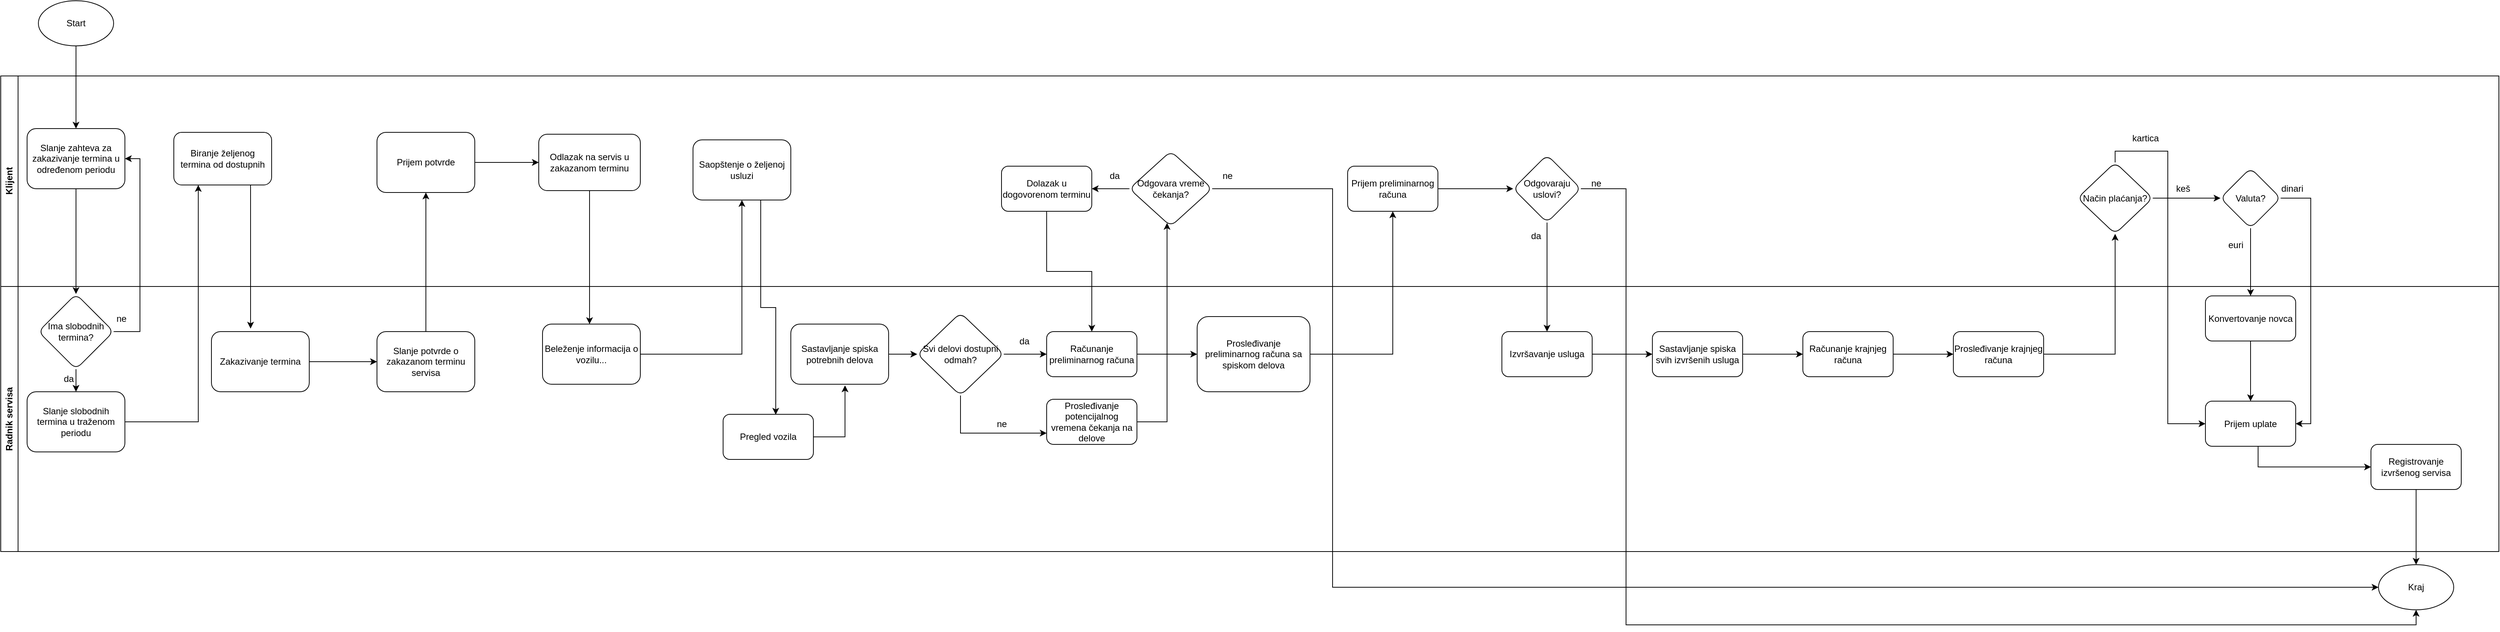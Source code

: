 <mxfile version="25.0.3">
  <diagram name="Page-1" id="wZKpR0ADGOxf-cnX8LAV">
    <mxGraphModel dx="1533" dy="1978" grid="1" gridSize="10" guides="1" tooltips="1" connect="1" arrows="1" fold="1" page="1" pageScale="1" pageWidth="850" pageHeight="1100" math="0" shadow="0">
      <root>
        <mxCell id="0" />
        <mxCell id="1" parent="0" />
        <mxCell id="facUj9hmxvYS1knWhMcW-2" value="Radnik servisa" style="swimlane;horizontal=0;whiteSpace=wrap;html=1;" parent="1" vertex="1">
          <mxGeometry y="360" width="3320" height="352.5" as="geometry" />
        </mxCell>
        <mxCell id="facUj9hmxvYS1knWhMcW-5" value="Slanje slobodnih termina u traženom periodu" style="rounded=1;whiteSpace=wrap;html=1;" parent="facUj9hmxvYS1knWhMcW-2" vertex="1">
          <mxGeometry x="35" y="140" width="130" height="80" as="geometry" />
        </mxCell>
        <mxCell id="facUj9hmxvYS1knWhMcW-15" value="" style="edgeStyle=orthogonalEdgeStyle;rounded=0;orthogonalLoop=1;jettySize=auto;html=1;" parent="facUj9hmxvYS1knWhMcW-2" source="facUj9hmxvYS1knWhMcW-10" target="facUj9hmxvYS1knWhMcW-14" edge="1">
          <mxGeometry relative="1" as="geometry" />
        </mxCell>
        <mxCell id="facUj9hmxvYS1knWhMcW-10" value="Zakazivanje termina" style="rounded=1;whiteSpace=wrap;html=1;" parent="facUj9hmxvYS1knWhMcW-2" vertex="1">
          <mxGeometry x="280" y="60" width="130" height="80" as="geometry" />
        </mxCell>
        <mxCell id="facUj9hmxvYS1knWhMcW-14" value="Slanje potvrde o zakazanom terminu servisa" style="rounded=1;whiteSpace=wrap;html=1;" parent="facUj9hmxvYS1knWhMcW-2" vertex="1">
          <mxGeometry x="500" y="60" width="130" height="80" as="geometry" />
        </mxCell>
        <mxCell id="facUj9hmxvYS1knWhMcW-22" value="Beleženje informacija o vozilu..." style="rounded=1;whiteSpace=wrap;html=1;" parent="facUj9hmxvYS1knWhMcW-2" vertex="1">
          <mxGeometry x="720" y="50" width="130" height="80" as="geometry" />
        </mxCell>
        <mxCell id="facUj9hmxvYS1knWhMcW-26" value="" style="edgeStyle=orthogonalEdgeStyle;rounded=0;orthogonalLoop=1;jettySize=auto;html=1;" parent="facUj9hmxvYS1knWhMcW-2" source="facUj9hmxvYS1knWhMcW-24" target="facUj9hmxvYS1knWhMcW-5" edge="1">
          <mxGeometry relative="1" as="geometry" />
        </mxCell>
        <mxCell id="S1uxRP6Y9a0yCJ43lqCC-81" style="edgeStyle=orthogonalEdgeStyle;rounded=0;orthogonalLoop=1;jettySize=auto;html=1;entryX=1;entryY=0.5;entryDx=0;entryDy=0;" edge="1" parent="facUj9hmxvYS1knWhMcW-2" source="facUj9hmxvYS1knWhMcW-24" target="facUj9hmxvYS1knWhMcW-4">
          <mxGeometry relative="1" as="geometry">
            <Array as="points">
              <mxPoint x="185" y="60" />
              <mxPoint x="185" y="-170" />
            </Array>
          </mxGeometry>
        </mxCell>
        <mxCell id="facUj9hmxvYS1knWhMcW-24" value="Ima slobodnih termina?" style="rhombus;whiteSpace=wrap;html=1;rounded=1;" parent="facUj9hmxvYS1knWhMcW-2" vertex="1">
          <mxGeometry x="50" y="10" width="100" height="100" as="geometry" />
        </mxCell>
        <mxCell id="S1uxRP6Y9a0yCJ43lqCC-4" value="" style="edgeStyle=orthogonalEdgeStyle;rounded=0;orthogonalLoop=1;jettySize=auto;html=1;" edge="1" parent="facUj9hmxvYS1knWhMcW-2" source="S1uxRP6Y9a0yCJ43lqCC-1" target="S1uxRP6Y9a0yCJ43lqCC-3">
          <mxGeometry relative="1" as="geometry" />
        </mxCell>
        <mxCell id="S1uxRP6Y9a0yCJ43lqCC-1" value="Sastavljanje spiska potrebnih delova" style="rounded=1;whiteSpace=wrap;html=1;" vertex="1" parent="facUj9hmxvYS1knWhMcW-2">
          <mxGeometry x="1050" y="50" width="130" height="80" as="geometry" />
        </mxCell>
        <mxCell id="S1uxRP6Y9a0yCJ43lqCC-6" value="" style="edgeStyle=orthogonalEdgeStyle;rounded=0;orthogonalLoop=1;jettySize=auto;html=1;" edge="1" parent="facUj9hmxvYS1knWhMcW-2" source="S1uxRP6Y9a0yCJ43lqCC-3" target="S1uxRP6Y9a0yCJ43lqCC-5">
          <mxGeometry relative="1" as="geometry" />
        </mxCell>
        <mxCell id="S1uxRP6Y9a0yCJ43lqCC-11" style="edgeStyle=orthogonalEdgeStyle;rounded=0;orthogonalLoop=1;jettySize=auto;html=1;entryX=0;entryY=0.75;entryDx=0;entryDy=0;" edge="1" parent="facUj9hmxvYS1knWhMcW-2" source="S1uxRP6Y9a0yCJ43lqCC-3" target="S1uxRP6Y9a0yCJ43lqCC-10">
          <mxGeometry relative="1" as="geometry">
            <Array as="points">
              <mxPoint x="1276" y="195" />
            </Array>
          </mxGeometry>
        </mxCell>
        <mxCell id="S1uxRP6Y9a0yCJ43lqCC-3" value="Svi delovi dostupni odmah?" style="rhombus;whiteSpace=wrap;html=1;rounded=1;" vertex="1" parent="facUj9hmxvYS1knWhMcW-2">
          <mxGeometry x="1218" y="35" width="115" height="110" as="geometry" />
        </mxCell>
        <mxCell id="S1uxRP6Y9a0yCJ43lqCC-8" value="" style="edgeStyle=orthogonalEdgeStyle;rounded=0;orthogonalLoop=1;jettySize=auto;html=1;" edge="1" parent="facUj9hmxvYS1knWhMcW-2" source="S1uxRP6Y9a0yCJ43lqCC-5" target="S1uxRP6Y9a0yCJ43lqCC-7">
          <mxGeometry relative="1" as="geometry" />
        </mxCell>
        <mxCell id="S1uxRP6Y9a0yCJ43lqCC-5" value="Računanje preliminarnog računa" style="whiteSpace=wrap;html=1;rounded=1;" vertex="1" parent="facUj9hmxvYS1knWhMcW-2">
          <mxGeometry x="1390" y="60" width="120" height="60" as="geometry" />
        </mxCell>
        <mxCell id="S1uxRP6Y9a0yCJ43lqCC-7" value="Prosleđivanje preliminarnog računa sa spiskom delova" style="whiteSpace=wrap;html=1;rounded=1;" vertex="1" parent="facUj9hmxvYS1knWhMcW-2">
          <mxGeometry x="1590" y="40" width="150" height="100" as="geometry" />
        </mxCell>
        <mxCell id="S1uxRP6Y9a0yCJ43lqCC-10" value="Prosleđivanje potencijalnog vremena čekanja na delove" style="whiteSpace=wrap;html=1;rounded=1;" vertex="1" parent="facUj9hmxvYS1knWhMcW-2">
          <mxGeometry x="1390" y="150" width="120" height="60" as="geometry" />
        </mxCell>
        <mxCell id="facUj9hmxvYS1knWhMcW-1" value="Klijent" style="swimlane;horizontal=0;whiteSpace=wrap;html=1;" parent="facUj9hmxvYS1knWhMcW-2" vertex="1">
          <mxGeometry y="-280" width="3320" height="280" as="geometry" />
        </mxCell>
        <mxCell id="facUj9hmxvYS1knWhMcW-4" value="Slanje zahteva za zakazivanje termina u određenom periodu" style="rounded=1;whiteSpace=wrap;html=1;" parent="facUj9hmxvYS1knWhMcW-1" vertex="1">
          <mxGeometry x="35" y="70" width="130" height="80" as="geometry" />
        </mxCell>
        <mxCell id="facUj9hmxvYS1knWhMcW-6" value="Biranje željenog termina od dostupnih" style="rounded=1;whiteSpace=wrap;html=1;" parent="facUj9hmxvYS1knWhMcW-1" vertex="1">
          <mxGeometry x="230" y="75" width="130" height="70" as="geometry" />
        </mxCell>
        <mxCell id="facUj9hmxvYS1knWhMcW-19" value="" style="edgeStyle=orthogonalEdgeStyle;rounded=0;orthogonalLoop=1;jettySize=auto;html=1;" parent="facUj9hmxvYS1knWhMcW-1" source="facUj9hmxvYS1knWhMcW-16" target="facUj9hmxvYS1knWhMcW-18" edge="1">
          <mxGeometry relative="1" as="geometry" />
        </mxCell>
        <mxCell id="facUj9hmxvYS1knWhMcW-16" value="Prijem potvrde" style="rounded=1;whiteSpace=wrap;html=1;" parent="facUj9hmxvYS1knWhMcW-1" vertex="1">
          <mxGeometry x="500" y="75" width="130" height="80" as="geometry" />
        </mxCell>
        <mxCell id="ShJnebFxyu8DqBPagoaD-1" style="edgeStyle=orthogonalEdgeStyle;rounded=0;orthogonalLoop=1;jettySize=auto;html=1;" parent="facUj9hmxvYS1knWhMcW-1" source="facUj9hmxvYS1knWhMcW-18" edge="1">
          <mxGeometry relative="1" as="geometry">
            <mxPoint x="782.5" y="330" as="targetPoint" />
          </mxGeometry>
        </mxCell>
        <mxCell id="facUj9hmxvYS1knWhMcW-18" value="Odlazak na servis u zakazanom terminu" style="whiteSpace=wrap;html=1;rounded=1;" parent="facUj9hmxvYS1knWhMcW-1" vertex="1">
          <mxGeometry x="715" y="77.5" width="135" height="75" as="geometry" />
        </mxCell>
        <mxCell id="S1uxRP6Y9a0yCJ43lqCC-89" value="" style="edgeStyle=orthogonalEdgeStyle;rounded=0;orthogonalLoop=1;jettySize=auto;html=1;" edge="1" parent="facUj9hmxvYS1knWhMcW-1" source="S1uxRP6Y9a0yCJ43lqCC-31" target="S1uxRP6Y9a0yCJ43lqCC-88">
          <mxGeometry relative="1" as="geometry" />
        </mxCell>
        <mxCell id="S1uxRP6Y9a0yCJ43lqCC-31" value="Odgovara vreme čekanja?" style="rhombus;whiteSpace=wrap;html=1;rounded=1;" vertex="1" parent="facUj9hmxvYS1knWhMcW-1">
          <mxGeometry x="1500" y="100" width="110" height="100" as="geometry" />
        </mxCell>
        <mxCell id="S1uxRP6Y9a0yCJ43lqCC-42" value="" style="edgeStyle=orthogonalEdgeStyle;rounded=0;orthogonalLoop=1;jettySize=auto;html=1;" edge="1" parent="facUj9hmxvYS1knWhMcW-1" source="S1uxRP6Y9a0yCJ43lqCC-35" target="S1uxRP6Y9a0yCJ43lqCC-41">
          <mxGeometry relative="1" as="geometry" />
        </mxCell>
        <mxCell id="S1uxRP6Y9a0yCJ43lqCC-35" value="Prijem preliminarnog računa" style="whiteSpace=wrap;html=1;rounded=1;" vertex="1" parent="facUj9hmxvYS1knWhMcW-1">
          <mxGeometry x="1790" y="120" width="120" height="60" as="geometry" />
        </mxCell>
        <mxCell id="S1uxRP6Y9a0yCJ43lqCC-41" value="Odgovaraju uslovi?" style="rhombus;whiteSpace=wrap;html=1;rounded=1;" vertex="1" parent="facUj9hmxvYS1knWhMcW-1">
          <mxGeometry x="2010" y="105" width="90" height="90" as="geometry" />
        </mxCell>
        <mxCell id="S1uxRP6Y9a0yCJ43lqCC-60" value="" style="edgeStyle=orthogonalEdgeStyle;rounded=0;orthogonalLoop=1;jettySize=auto;html=1;" edge="1" parent="facUj9hmxvYS1knWhMcW-1" source="S1uxRP6Y9a0yCJ43lqCC-57" target="S1uxRP6Y9a0yCJ43lqCC-59">
          <mxGeometry relative="1" as="geometry" />
        </mxCell>
        <mxCell id="S1uxRP6Y9a0yCJ43lqCC-57" value="Način plaćanja?" style="rhombus;whiteSpace=wrap;html=1;rounded=1;" vertex="1" parent="facUj9hmxvYS1knWhMcW-1">
          <mxGeometry x="2760" y="115" width="100" height="95" as="geometry" />
        </mxCell>
        <mxCell id="S1uxRP6Y9a0yCJ43lqCC-63" value="" style="edgeStyle=orthogonalEdgeStyle;rounded=0;orthogonalLoop=1;jettySize=auto;html=1;" edge="1" parent="facUj9hmxvYS1knWhMcW-1" source="S1uxRP6Y9a0yCJ43lqCC-59" target="S1uxRP6Y9a0yCJ43lqCC-62">
          <mxGeometry relative="1" as="geometry" />
        </mxCell>
        <mxCell id="S1uxRP6Y9a0yCJ43lqCC-59" value="Valuta?" style="rhombus;whiteSpace=wrap;html=1;rounded=1;" vertex="1" parent="facUj9hmxvYS1knWhMcW-1">
          <mxGeometry x="2950" y="122.5" width="80" height="80" as="geometry" />
        </mxCell>
        <mxCell id="S1uxRP6Y9a0yCJ43lqCC-62" value="Konvertovanje novca" style="whiteSpace=wrap;html=1;rounded=1;" vertex="1" parent="facUj9hmxvYS1knWhMcW-1">
          <mxGeometry x="2930" y="292.5" width="120" height="60" as="geometry" />
        </mxCell>
        <mxCell id="S1uxRP6Y9a0yCJ43lqCC-68" value="dinari" style="text;html=1;align=center;verticalAlign=middle;resizable=0;points=[];autosize=1;strokeColor=none;fillColor=none;" vertex="1" parent="facUj9hmxvYS1knWhMcW-1">
          <mxGeometry x="3020" y="135" width="50" height="30" as="geometry" />
        </mxCell>
        <mxCell id="S1uxRP6Y9a0yCJ43lqCC-64" value="euri" style="text;html=1;align=center;verticalAlign=middle;resizable=0;points=[];autosize=1;strokeColor=none;fillColor=none;" vertex="1" parent="facUj9hmxvYS1knWhMcW-1">
          <mxGeometry x="2950" y="210" width="40" height="30" as="geometry" />
        </mxCell>
        <mxCell id="S1uxRP6Y9a0yCJ43lqCC-61" value="keš" style="text;html=1;align=center;verticalAlign=middle;resizable=0;points=[];autosize=1;strokeColor=none;fillColor=none;" vertex="1" parent="facUj9hmxvYS1knWhMcW-1">
          <mxGeometry x="2880" y="135" width="40" height="30" as="geometry" />
        </mxCell>
        <mxCell id="S1uxRP6Y9a0yCJ43lqCC-88" value="Dolazak u dogovorenom terminu" style="whiteSpace=wrap;html=1;rounded=1;" vertex="1" parent="facUj9hmxvYS1knWhMcW-1">
          <mxGeometry x="1330" y="120" width="120" height="60" as="geometry" />
        </mxCell>
        <mxCell id="facUj9hmxvYS1knWhMcW-25" value="" style="edgeStyle=orthogonalEdgeStyle;rounded=0;orthogonalLoop=1;jettySize=auto;html=1;" parent="facUj9hmxvYS1knWhMcW-2" source="facUj9hmxvYS1knWhMcW-4" target="facUj9hmxvYS1knWhMcW-24" edge="1">
          <mxGeometry relative="1" as="geometry" />
        </mxCell>
        <mxCell id="facUj9hmxvYS1knWhMcW-11" style="edgeStyle=orthogonalEdgeStyle;rounded=0;orthogonalLoop=1;jettySize=auto;html=1;entryX=0.4;entryY=-0.05;entryDx=0;entryDy=0;entryPerimeter=0;" parent="facUj9hmxvYS1knWhMcW-2" source="facUj9hmxvYS1knWhMcW-6" target="facUj9hmxvYS1knWhMcW-10" edge="1">
          <mxGeometry relative="1" as="geometry">
            <Array as="points">
              <mxPoint x="332" y="-90" />
              <mxPoint x="332" y="-90" />
            </Array>
          </mxGeometry>
        </mxCell>
        <mxCell id="facUj9hmxvYS1knWhMcW-7" style="edgeStyle=orthogonalEdgeStyle;rounded=0;orthogonalLoop=1;jettySize=auto;html=1;entryX=0.25;entryY=1;entryDx=0;entryDy=0;" parent="facUj9hmxvYS1knWhMcW-2" source="facUj9hmxvYS1knWhMcW-5" target="facUj9hmxvYS1knWhMcW-6" edge="1">
          <mxGeometry relative="1" as="geometry" />
        </mxCell>
        <mxCell id="facUj9hmxvYS1knWhMcW-17" style="edgeStyle=orthogonalEdgeStyle;rounded=0;orthogonalLoop=1;jettySize=auto;html=1;entryX=0.5;entryY=1;entryDx=0;entryDy=0;" parent="facUj9hmxvYS1knWhMcW-2" source="facUj9hmxvYS1knWhMcW-14" target="facUj9hmxvYS1knWhMcW-16" edge="1">
          <mxGeometry relative="1" as="geometry" />
        </mxCell>
        <mxCell id="S1uxRP6Y9a0yCJ43lqCC-32" value="" style="edgeStyle=orthogonalEdgeStyle;rounded=0;orthogonalLoop=1;jettySize=auto;html=1;" edge="1" parent="facUj9hmxvYS1knWhMcW-2" source="S1uxRP6Y9a0yCJ43lqCC-10" target="S1uxRP6Y9a0yCJ43lqCC-31">
          <mxGeometry relative="1" as="geometry">
            <Array as="points">
              <mxPoint x="1550" y="180" />
            </Array>
          </mxGeometry>
        </mxCell>
        <mxCell id="S1uxRP6Y9a0yCJ43lqCC-36" value="" style="edgeStyle=orthogonalEdgeStyle;rounded=0;orthogonalLoop=1;jettySize=auto;html=1;" edge="1" parent="facUj9hmxvYS1knWhMcW-2" source="S1uxRP6Y9a0yCJ43lqCC-7" target="S1uxRP6Y9a0yCJ43lqCC-35">
          <mxGeometry relative="1" as="geometry" />
        </mxCell>
        <mxCell id="S1uxRP6Y9a0yCJ43lqCC-49" value="" style="edgeStyle=orthogonalEdgeStyle;rounded=0;orthogonalLoop=1;jettySize=auto;html=1;" edge="1" parent="facUj9hmxvYS1knWhMcW-2" source="S1uxRP6Y9a0yCJ43lqCC-45" target="S1uxRP6Y9a0yCJ43lqCC-48">
          <mxGeometry relative="1" as="geometry" />
        </mxCell>
        <mxCell id="S1uxRP6Y9a0yCJ43lqCC-45" value="Izvršavanje usluga" style="whiteSpace=wrap;html=1;rounded=1;" vertex="1" parent="facUj9hmxvYS1knWhMcW-2">
          <mxGeometry x="1995" y="60" width="120" height="60" as="geometry" />
        </mxCell>
        <mxCell id="S1uxRP6Y9a0yCJ43lqCC-46" value="" style="edgeStyle=orthogonalEdgeStyle;rounded=0;orthogonalLoop=1;jettySize=auto;html=1;" edge="1" parent="facUj9hmxvYS1knWhMcW-2" source="S1uxRP6Y9a0yCJ43lqCC-41" target="S1uxRP6Y9a0yCJ43lqCC-45">
          <mxGeometry relative="1" as="geometry" />
        </mxCell>
        <mxCell id="S1uxRP6Y9a0yCJ43lqCC-51" value="" style="edgeStyle=orthogonalEdgeStyle;rounded=0;orthogonalLoop=1;jettySize=auto;html=1;" edge="1" parent="facUj9hmxvYS1knWhMcW-2" source="S1uxRP6Y9a0yCJ43lqCC-48">
          <mxGeometry relative="1" as="geometry">
            <mxPoint x="2395" y="90" as="targetPoint" />
          </mxGeometry>
        </mxCell>
        <mxCell id="S1uxRP6Y9a0yCJ43lqCC-48" value="Sastavljanje spiska svih izvršenih usluga" style="whiteSpace=wrap;html=1;rounded=1;" vertex="1" parent="facUj9hmxvYS1knWhMcW-2">
          <mxGeometry x="2195" y="60" width="120" height="60" as="geometry" />
        </mxCell>
        <mxCell id="S1uxRP6Y9a0yCJ43lqCC-54" value="" style="edgeStyle=orthogonalEdgeStyle;rounded=0;orthogonalLoop=1;jettySize=auto;html=1;" edge="1" parent="facUj9hmxvYS1knWhMcW-2" source="S1uxRP6Y9a0yCJ43lqCC-52" target="S1uxRP6Y9a0yCJ43lqCC-53">
          <mxGeometry relative="1" as="geometry" />
        </mxCell>
        <mxCell id="S1uxRP6Y9a0yCJ43lqCC-52" value="Računanje krajnjeg računa" style="whiteSpace=wrap;html=1;rounded=1;" vertex="1" parent="facUj9hmxvYS1knWhMcW-2">
          <mxGeometry x="2395" y="60" width="120" height="60" as="geometry" />
        </mxCell>
        <mxCell id="S1uxRP6Y9a0yCJ43lqCC-58" value="" style="edgeStyle=orthogonalEdgeStyle;rounded=0;orthogonalLoop=1;jettySize=auto;html=1;" edge="1" parent="facUj9hmxvYS1knWhMcW-2" source="S1uxRP6Y9a0yCJ43lqCC-53" target="S1uxRP6Y9a0yCJ43lqCC-57">
          <mxGeometry relative="1" as="geometry" />
        </mxCell>
        <mxCell id="S1uxRP6Y9a0yCJ43lqCC-53" value="Prosleđivanje krajnjeg računa" style="whiteSpace=wrap;html=1;rounded=1;" vertex="1" parent="facUj9hmxvYS1knWhMcW-2">
          <mxGeometry x="2595" y="60" width="120" height="60" as="geometry" />
        </mxCell>
        <mxCell id="S1uxRP6Y9a0yCJ43lqCC-77" style="edgeStyle=orthogonalEdgeStyle;rounded=0;orthogonalLoop=1;jettySize=auto;html=1;" edge="1" parent="facUj9hmxvYS1knWhMcW-2" source="S1uxRP6Y9a0yCJ43lqCC-65" target="S1uxRP6Y9a0yCJ43lqCC-75">
          <mxGeometry relative="1" as="geometry">
            <Array as="points">
              <mxPoint x="3000" y="240" />
            </Array>
          </mxGeometry>
        </mxCell>
        <mxCell id="S1uxRP6Y9a0yCJ43lqCC-65" value="Prijem uplate" style="whiteSpace=wrap;html=1;rounded=1;" vertex="1" parent="facUj9hmxvYS1knWhMcW-2">
          <mxGeometry x="2930" y="152.5" width="120" height="60" as="geometry" />
        </mxCell>
        <mxCell id="S1uxRP6Y9a0yCJ43lqCC-66" value="" style="edgeStyle=orthogonalEdgeStyle;rounded=0;orthogonalLoop=1;jettySize=auto;html=1;" edge="1" parent="facUj9hmxvYS1knWhMcW-2" source="S1uxRP6Y9a0yCJ43lqCC-62" target="S1uxRP6Y9a0yCJ43lqCC-65">
          <mxGeometry relative="1" as="geometry" />
        </mxCell>
        <mxCell id="S1uxRP6Y9a0yCJ43lqCC-67" style="edgeStyle=orthogonalEdgeStyle;rounded=0;orthogonalLoop=1;jettySize=auto;html=1;entryX=1;entryY=0.5;entryDx=0;entryDy=0;" edge="1" parent="facUj9hmxvYS1knWhMcW-2" source="S1uxRP6Y9a0yCJ43lqCC-59" target="S1uxRP6Y9a0yCJ43lqCC-65">
          <mxGeometry relative="1" as="geometry">
            <Array as="points">
              <mxPoint x="3070" y="-117" />
              <mxPoint x="3070" y="183" />
            </Array>
          </mxGeometry>
        </mxCell>
        <mxCell id="S1uxRP6Y9a0yCJ43lqCC-69" value="Pregled vozila" style="rounded=1;whiteSpace=wrap;html=1;" vertex="1" parent="facUj9hmxvYS1knWhMcW-2">
          <mxGeometry x="960" y="170" width="120" height="60" as="geometry" />
        </mxCell>
        <mxCell id="S1uxRP6Y9a0yCJ43lqCC-72" style="edgeStyle=orthogonalEdgeStyle;rounded=0;orthogonalLoop=1;jettySize=auto;html=1;entryX=0.554;entryY=1.019;entryDx=0;entryDy=0;entryPerimeter=0;" edge="1" parent="facUj9hmxvYS1knWhMcW-2" source="S1uxRP6Y9a0yCJ43lqCC-69" target="S1uxRP6Y9a0yCJ43lqCC-1">
          <mxGeometry relative="1" as="geometry">
            <Array as="points">
              <mxPoint x="1122" y="200" />
            </Array>
          </mxGeometry>
        </mxCell>
        <mxCell id="S1uxRP6Y9a0yCJ43lqCC-73" style="edgeStyle=orthogonalEdgeStyle;rounded=0;orthogonalLoop=1;jettySize=auto;html=1;entryX=0;entryY=0.5;entryDx=0;entryDy=0;" edge="1" parent="facUj9hmxvYS1knWhMcW-2" source="S1uxRP6Y9a0yCJ43lqCC-57" target="S1uxRP6Y9a0yCJ43lqCC-65">
          <mxGeometry relative="1" as="geometry">
            <Array as="points">
              <mxPoint x="2810" y="-180" />
              <mxPoint x="2880" y="-180" />
              <mxPoint x="2880" y="183" />
            </Array>
          </mxGeometry>
        </mxCell>
        <mxCell id="S1uxRP6Y9a0yCJ43lqCC-75" value="Registrovanje izvršenog servisa" style="whiteSpace=wrap;html=1;rounded=1;" vertex="1" parent="facUj9hmxvYS1knWhMcW-2">
          <mxGeometry x="3150" y="210" width="120" height="60" as="geometry" />
        </mxCell>
        <mxCell id="S1uxRP6Y9a0yCJ43lqCC-90" style="edgeStyle=orthogonalEdgeStyle;rounded=0;orthogonalLoop=1;jettySize=auto;html=1;entryX=0.5;entryY=0;entryDx=0;entryDy=0;" edge="1" parent="facUj9hmxvYS1knWhMcW-2" source="S1uxRP6Y9a0yCJ43lqCC-88" target="S1uxRP6Y9a0yCJ43lqCC-5">
          <mxGeometry relative="1" as="geometry" />
        </mxCell>
        <mxCell id="facUj9hmxvYS1knWhMcW-9" style="edgeStyle=orthogonalEdgeStyle;rounded=0;orthogonalLoop=1;jettySize=auto;html=1;entryX=0.5;entryY=0;entryDx=0;entryDy=0;" parent="1" source="facUj9hmxvYS1knWhMcW-3" target="facUj9hmxvYS1knWhMcW-4" edge="1">
          <mxGeometry relative="1" as="geometry" />
        </mxCell>
        <mxCell id="facUj9hmxvYS1knWhMcW-3" value="Start" style="ellipse;whiteSpace=wrap;html=1;" parent="1" vertex="1">
          <mxGeometry x="50" y="-20" width="100" height="60" as="geometry" />
        </mxCell>
        <mxCell id="facUj9hmxvYS1knWhMcW-27" value="da" style="text;html=1;align=center;verticalAlign=middle;resizable=0;points=[];autosize=1;strokeColor=none;fillColor=none;" parent="1" vertex="1">
          <mxGeometry x="70" y="468" width="40" height="30" as="geometry" />
        </mxCell>
        <mxCell id="ShJnebFxyu8DqBPagoaD-2" value="Saopštenje o željenoj usluzi" style="rounded=1;whiteSpace=wrap;html=1;" parent="1" vertex="1">
          <mxGeometry x="920" y="165" width="130" height="80" as="geometry" />
        </mxCell>
        <mxCell id="ShJnebFxyu8DqBPagoaD-3" style="edgeStyle=orthogonalEdgeStyle;rounded=0;orthogonalLoop=1;jettySize=auto;html=1;entryX=0.5;entryY=1;entryDx=0;entryDy=0;" parent="1" source="facUj9hmxvYS1knWhMcW-22" target="ShJnebFxyu8DqBPagoaD-2" edge="1">
          <mxGeometry relative="1" as="geometry" />
        </mxCell>
        <mxCell id="S1uxRP6Y9a0yCJ43lqCC-9" value="da" style="text;html=1;align=center;verticalAlign=middle;resizable=0;points=[];autosize=1;strokeColor=none;fillColor=none;" vertex="1" parent="1">
          <mxGeometry x="1340" y="418" width="40" height="30" as="geometry" />
        </mxCell>
        <mxCell id="S1uxRP6Y9a0yCJ43lqCC-12" value="ne" style="text;html=1;align=center;verticalAlign=middle;resizable=0;points=[];autosize=1;strokeColor=none;fillColor=none;" vertex="1" parent="1">
          <mxGeometry x="1310" y="528" width="40" height="30" as="geometry" />
        </mxCell>
        <mxCell id="S1uxRP6Y9a0yCJ43lqCC-47" value="da" style="text;html=1;align=center;verticalAlign=middle;resizable=0;points=[];autosize=1;strokeColor=none;fillColor=none;" vertex="1" parent="1">
          <mxGeometry x="2020" y="278" width="40" height="30" as="geometry" />
        </mxCell>
        <mxCell id="S1uxRP6Y9a0yCJ43lqCC-71" style="edgeStyle=orthogonalEdgeStyle;rounded=0;orthogonalLoop=1;jettySize=auto;html=1;entryX=0.583;entryY=0.008;entryDx=0;entryDy=0;entryPerimeter=0;" edge="1" parent="1" source="ShJnebFxyu8DqBPagoaD-2" target="S1uxRP6Y9a0yCJ43lqCC-69">
          <mxGeometry relative="1" as="geometry">
            <Array as="points">
              <mxPoint x="1010" y="388" />
              <mxPoint x="1030" y="388" />
            </Array>
          </mxGeometry>
        </mxCell>
        <mxCell id="S1uxRP6Y9a0yCJ43lqCC-74" value="kartica" style="text;html=1;align=center;verticalAlign=middle;resizable=0;points=[];autosize=1;strokeColor=none;fillColor=none;" vertex="1" parent="1">
          <mxGeometry x="2820" y="148" width="60" height="30" as="geometry" />
        </mxCell>
        <mxCell id="S1uxRP6Y9a0yCJ43lqCC-78" value="Kraj" style="ellipse;whiteSpace=wrap;html=1;" vertex="1" parent="1">
          <mxGeometry x="3160" y="730" width="100" height="60" as="geometry" />
        </mxCell>
        <mxCell id="S1uxRP6Y9a0yCJ43lqCC-80" style="edgeStyle=orthogonalEdgeStyle;rounded=0;orthogonalLoop=1;jettySize=auto;html=1;" edge="1" parent="1" source="S1uxRP6Y9a0yCJ43lqCC-75" target="S1uxRP6Y9a0yCJ43lqCC-78">
          <mxGeometry relative="1" as="geometry" />
        </mxCell>
        <mxCell id="S1uxRP6Y9a0yCJ43lqCC-82" value="ne" style="text;html=1;align=center;verticalAlign=middle;resizable=0;points=[];autosize=1;strokeColor=none;fillColor=none;" vertex="1" parent="1">
          <mxGeometry x="140" y="388" width="40" height="30" as="geometry" />
        </mxCell>
        <mxCell id="S1uxRP6Y9a0yCJ43lqCC-84" style="edgeStyle=orthogonalEdgeStyle;rounded=0;orthogonalLoop=1;jettySize=auto;html=1;entryX=0;entryY=0.5;entryDx=0;entryDy=0;" edge="1" parent="1" source="S1uxRP6Y9a0yCJ43lqCC-31" target="S1uxRP6Y9a0yCJ43lqCC-78">
          <mxGeometry relative="1" as="geometry">
            <Array as="points">
              <mxPoint x="1770" y="230" />
              <mxPoint x="1770" y="760" />
            </Array>
          </mxGeometry>
        </mxCell>
        <mxCell id="S1uxRP6Y9a0yCJ43lqCC-85" value="ne" style="text;html=1;align=center;verticalAlign=middle;resizable=0;points=[];autosize=1;strokeColor=none;fillColor=none;" vertex="1" parent="1">
          <mxGeometry x="1610" y="198" width="40" height="30" as="geometry" />
        </mxCell>
        <mxCell id="S1uxRP6Y9a0yCJ43lqCC-86" style="edgeStyle=orthogonalEdgeStyle;rounded=0;orthogonalLoop=1;jettySize=auto;html=1;entryX=0.5;entryY=1;entryDx=0;entryDy=0;" edge="1" parent="1" source="S1uxRP6Y9a0yCJ43lqCC-41" target="S1uxRP6Y9a0yCJ43lqCC-78">
          <mxGeometry relative="1" as="geometry">
            <Array as="points">
              <mxPoint x="2160" y="230" />
              <mxPoint x="2160" y="810" />
              <mxPoint x="3210" y="810" />
            </Array>
          </mxGeometry>
        </mxCell>
        <mxCell id="S1uxRP6Y9a0yCJ43lqCC-87" value="ne" style="text;html=1;align=center;verticalAlign=middle;resizable=0;points=[];autosize=1;strokeColor=none;fillColor=none;" vertex="1" parent="1">
          <mxGeometry x="2100" y="208" width="40" height="30" as="geometry" />
        </mxCell>
        <mxCell id="S1uxRP6Y9a0yCJ43lqCC-91" value="da" style="text;html=1;align=center;verticalAlign=middle;resizable=0;points=[];autosize=1;strokeColor=none;fillColor=none;" vertex="1" parent="1">
          <mxGeometry x="1460" y="198" width="40" height="30" as="geometry" />
        </mxCell>
      </root>
    </mxGraphModel>
  </diagram>
</mxfile>
